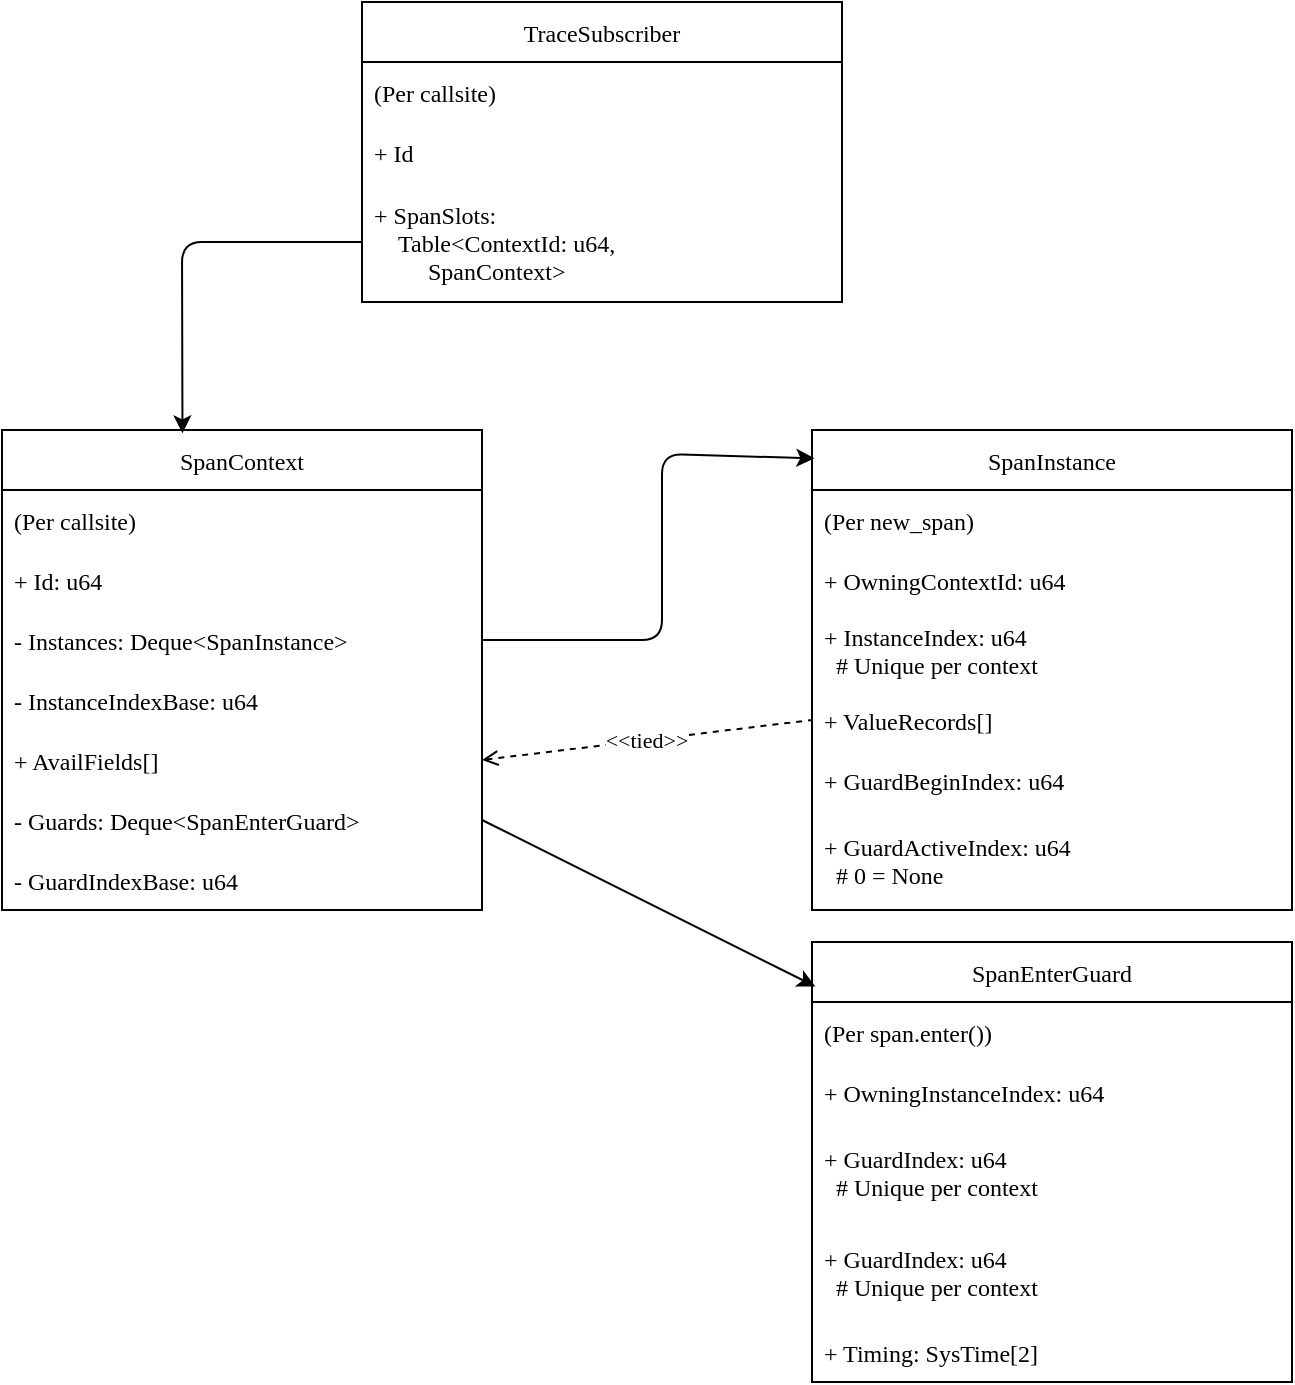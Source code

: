 <mxfile>
    <diagram id="pQlmIpJ8IYanK10ipWJB" name="Classes">
        <mxGraphModel dx="565" dy="806" grid="1" gridSize="10" guides="1" tooltips="1" connect="1" arrows="1" fold="1" page="1" pageScale="1" pageWidth="1169" pageHeight="827" math="0" shadow="0">
            <root>
                <mxCell id="0"/>
                <mxCell id="1" parent="0"/>
                <mxCell id="4" value="SpanContext" style="swimlane;fontStyle=0;childLayout=stackLayout;horizontal=1;startSize=30;horizontalStack=0;resizeParent=1;resizeParentMax=0;resizeLast=0;collapsible=1;marginBottom=0;fontFamily=Lucida Console;" parent="1" vertex="1">
                    <mxGeometry x="60" y="294" width="240" height="240" as="geometry"/>
                </mxCell>
                <mxCell id="5" value="(Per callsite)" style="text;strokeColor=none;fillColor=none;align=left;verticalAlign=middle;spacingLeft=4;spacingRight=4;overflow=hidden;points=[[0,0.5],[1,0.5]];portConstraint=eastwest;rotatable=0;fontFamily=Lucida Console;" parent="4" vertex="1">
                    <mxGeometry y="30" width="240" height="30" as="geometry"/>
                </mxCell>
                <mxCell id="6" value="+ Id: u64" style="text;strokeColor=none;fillColor=none;align=left;verticalAlign=middle;spacingLeft=4;spacingRight=4;overflow=hidden;points=[[0,0.5],[1,0.5]];portConstraint=eastwest;rotatable=0;fontFamily=Lucida Console;" parent="4" vertex="1">
                    <mxGeometry y="60" width="240" height="30" as="geometry"/>
                </mxCell>
                <mxCell id="7" value="- Instances: Deque&lt;SpanInstance&gt;" style="text;strokeColor=none;fillColor=none;align=left;verticalAlign=middle;spacingLeft=4;spacingRight=4;overflow=hidden;points=[[0,0.5],[1,0.5]];portConstraint=eastwest;rotatable=0;fontFamily=Lucida Console;" parent="4" vertex="1">
                    <mxGeometry y="90" width="240" height="30" as="geometry"/>
                </mxCell>
                <mxCell id="44" value="- InstanceIndexBase: u64" style="text;strokeColor=none;fillColor=none;align=left;verticalAlign=middle;spacingLeft=4;spacingRight=4;overflow=hidden;points=[[0,0.5],[1,0.5]];portConstraint=eastwest;rotatable=0;fontFamily=Lucida Console;" parent="4" vertex="1">
                    <mxGeometry y="120" width="240" height="30" as="geometry"/>
                </mxCell>
                <mxCell id="50" value="+ AvailFields[]" style="text;strokeColor=none;fillColor=none;align=left;verticalAlign=middle;spacingLeft=4;spacingRight=4;overflow=hidden;points=[[0,0.5],[1,0.5]];portConstraint=eastwest;rotatable=0;fontFamily=Lucida Console;" parent="4" vertex="1">
                    <mxGeometry y="150" width="240" height="30" as="geometry"/>
                </mxCell>
                <mxCell id="53" value="- Guards: Deque&lt;SpanEnterGuard&gt;" style="text;strokeColor=none;fillColor=none;align=left;verticalAlign=middle;spacingLeft=4;spacingRight=4;overflow=hidden;points=[[0,0.5],[1,0.5]];portConstraint=eastwest;rotatable=0;fontFamily=Lucida Console;" parent="4" vertex="1">
                    <mxGeometry y="180" width="240" height="30" as="geometry"/>
                </mxCell>
                <mxCell id="U8rJYRz55noAvuklc1bf-66" value="- GuardIndexBase: u64" style="text;strokeColor=none;fillColor=none;align=left;verticalAlign=middle;spacingLeft=4;spacingRight=4;overflow=hidden;points=[[0,0.5],[1,0.5]];portConstraint=eastwest;rotatable=0;fontFamily=Lucida Console;" parent="4" vertex="1">
                    <mxGeometry y="210" width="240" height="30" as="geometry"/>
                </mxCell>
                <mxCell id="10" value="SpanInstance" style="swimlane;fontStyle=0;childLayout=stackLayout;horizontal=1;startSize=30;horizontalStack=0;resizeParent=1;resizeParentMax=0;resizeLast=0;collapsible=1;marginBottom=0;fontFamily=Lucida Console;" parent="1" vertex="1">
                    <mxGeometry x="465" y="294" width="240" height="240" as="geometry"/>
                </mxCell>
                <mxCell id="11" value="(Per new_span)" style="text;strokeColor=none;fillColor=none;align=left;verticalAlign=middle;spacingLeft=4;spacingRight=4;overflow=hidden;points=[[0,0.5],[1,0.5]];portConstraint=eastwest;rotatable=0;fontFamily=Lucida Console;" parent="10" vertex="1">
                    <mxGeometry y="30" width="240" height="30" as="geometry"/>
                </mxCell>
                <mxCell id="12" value="+ OwningContextId: u64" style="text;strokeColor=none;fillColor=none;align=left;verticalAlign=middle;spacingLeft=4;spacingRight=4;overflow=hidden;points=[[0,0.5],[1,0.5]];portConstraint=eastwest;rotatable=0;fontFamily=Lucida Console;" parent="10" vertex="1">
                    <mxGeometry y="60" width="240" height="30" as="geometry"/>
                </mxCell>
                <mxCell id="13" value="+ InstanceIndex: u64&#10;  # Unique per context" style="text;strokeColor=none;fillColor=none;align=left;verticalAlign=middle;spacingLeft=4;spacingRight=4;overflow=hidden;points=[[0,0.5],[1,0.5]];portConstraint=eastwest;rotatable=0;fontFamily=Lucida Console;" parent="10" vertex="1">
                    <mxGeometry y="90" width="240" height="40" as="geometry"/>
                </mxCell>
                <mxCell id="48" value="+ ValueRecords[]" style="text;strokeColor=none;fillColor=none;align=left;verticalAlign=middle;spacingLeft=4;spacingRight=4;overflow=hidden;points=[[0,0.5],[1,0.5]];portConstraint=eastwest;rotatable=0;fontFamily=Lucida Console;" parent="10" vertex="1">
                    <mxGeometry y="130" width="240" height="30" as="geometry"/>
                </mxCell>
                <mxCell id="64" value="+ GuardBeginIndex: u64" style="text;strokeColor=none;fillColor=none;align=left;verticalAlign=middle;spacingLeft=4;spacingRight=4;overflow=hidden;points=[[0,0.5],[1,0.5]];portConstraint=eastwest;rotatable=0;fontFamily=Lucida Console;" parent="10" vertex="1">
                    <mxGeometry y="160" width="240" height="30" as="geometry"/>
                </mxCell>
                <mxCell id="65" value="+ GuardActiveIndex: u64 &#10;  # 0 = None" style="text;strokeColor=none;fillColor=none;align=left;verticalAlign=middle;spacingLeft=4;spacingRight=4;overflow=hidden;points=[[0,0.5],[1,0.5]];portConstraint=eastwest;rotatable=0;fontFamily=Lucida Console;" parent="10" vertex="1">
                    <mxGeometry y="190" width="240" height="50" as="geometry"/>
                </mxCell>
                <mxCell id="19" value="TraceSubscriber" style="swimlane;fontStyle=0;childLayout=stackLayout;horizontal=1;startSize=30;horizontalStack=0;resizeParent=1;resizeParentMax=0;resizeLast=0;collapsible=1;marginBottom=0;fontFamily=Lucida Console;" parent="1" vertex="1">
                    <mxGeometry x="240" y="80" width="240" height="150" as="geometry"/>
                </mxCell>
                <mxCell id="20" value="(Per callsite)" style="text;strokeColor=none;fillColor=none;align=left;verticalAlign=middle;spacingLeft=4;spacingRight=4;overflow=hidden;points=[[0,0.5],[1,0.5]];portConstraint=eastwest;rotatable=0;fontFamily=Lucida Console;" parent="19" vertex="1">
                    <mxGeometry y="30" width="240" height="30" as="geometry"/>
                </mxCell>
                <mxCell id="21" value="+ Id" style="text;strokeColor=none;fillColor=none;align=left;verticalAlign=middle;spacingLeft=4;spacingRight=4;overflow=hidden;points=[[0,0.5],[1,0.5]];portConstraint=eastwest;rotatable=0;fontFamily=Lucida Console;" parent="19" vertex="1">
                    <mxGeometry y="60" width="240" height="30" as="geometry"/>
                </mxCell>
                <mxCell id="22" value="+ SpanSlots: &#10;    Table&lt;ContextId: u64,&#10;          SpanContext&gt;        " style="text;strokeColor=none;fillColor=none;align=left;verticalAlign=middle;spacingLeft=4;spacingRight=4;overflow=hidden;points=[[0,0.5],[1,0.5]];portConstraint=eastwest;rotatable=0;fontFamily=Lucida Console;dashed=1;perimeterSpacing=0;" parent="19" vertex="1">
                    <mxGeometry y="90" width="240" height="60" as="geometry"/>
                </mxCell>
                <mxCell id="51" value="&amp;lt;&amp;lt;tied&amp;gt;&amp;gt;" style="edgeStyle=none;html=1;entryX=0;entryY=0.5;entryDx=0;entryDy=0;dashed=1;fontFamily=Lucida Console;startFill=0;endArrow=none;endFill=0;startArrow=open;exitX=1;exitY=0.5;exitDx=0;exitDy=0;" parent="1" source="50" target="48" edge="1">
                    <mxGeometry relative="1" as="geometry"/>
                </mxCell>
                <mxCell id="55" value="SpanEnterGuard" style="swimlane;fontStyle=0;childLayout=stackLayout;horizontal=1;startSize=30;horizontalStack=0;resizeParent=1;resizeParentMax=0;resizeLast=0;collapsible=1;marginBottom=0;fontFamily=Lucida Console;" parent="1" vertex="1">
                    <mxGeometry x="465" y="550" width="240" height="220" as="geometry"/>
                </mxCell>
                <mxCell id="56" value="(Per span.enter())" style="text;strokeColor=none;fillColor=none;align=left;verticalAlign=middle;spacingLeft=4;spacingRight=4;overflow=hidden;points=[[0,0.5],[1,0.5]];portConstraint=eastwest;rotatable=0;fontFamily=Lucida Console;" parent="55" vertex="1">
                    <mxGeometry y="30" width="240" height="30" as="geometry"/>
                </mxCell>
                <mxCell id="61" value="+ OwningInstanceIndex: u64" style="text;strokeColor=none;fillColor=none;align=left;verticalAlign=middle;spacingLeft=4;spacingRight=4;overflow=hidden;points=[[0,0.5],[1,0.5]];portConstraint=eastwest;rotatable=0;fontFamily=Lucida Console;" parent="55" vertex="1">
                    <mxGeometry y="60" width="240" height="30" as="geometry"/>
                </mxCell>
                <mxCell id="60" value="+ GuardIndex: u64 &#10;  # Unique per context" style="text;strokeColor=none;fillColor=none;align=left;verticalAlign=middle;spacingLeft=4;spacingRight=4;overflow=hidden;points=[[0,0.5],[1,0.5]];portConstraint=eastwest;rotatable=0;fontFamily=Lucida Console;" parent="55" vertex="1">
                    <mxGeometry y="90" width="240" height="50" as="geometry"/>
                </mxCell>
                <mxCell id="U8rJYRz55noAvuklc1bf-71" value="+ GuardIndex: u64 &#10;  # Unique per context" style="text;strokeColor=none;fillColor=none;align=left;verticalAlign=middle;spacingLeft=4;spacingRight=4;overflow=hidden;points=[[0,0.5],[1,0.5]];portConstraint=eastwest;rotatable=0;fontFamily=Lucida Console;" parent="55" vertex="1">
                    <mxGeometry y="140" width="240" height="50" as="geometry"/>
                </mxCell>
                <mxCell id="U8rJYRz55noAvuklc1bf-72" value="+ Timing: SysTime[2]" style="text;strokeColor=none;fillColor=none;align=left;verticalAlign=middle;spacingLeft=4;spacingRight=4;overflow=hidden;points=[[0,0.5],[1,0.5]];portConstraint=eastwest;rotatable=0;fontFamily=Lucida Console;" parent="55" vertex="1">
                    <mxGeometry y="190" width="240" height="30" as="geometry"/>
                </mxCell>
                <mxCell id="U8rJYRz55noAvuklc1bf-68" style="edgeStyle=none;html=1;exitX=1;exitY=0.5;exitDx=0;exitDy=0;entryX=0.005;entryY=0.059;entryDx=0;entryDy=0;entryPerimeter=0;fontFamily=Lucida Console;endArrow=classic;endFill=1;" parent="1" source="7" target="10" edge="1">
                    <mxGeometry relative="1" as="geometry">
                        <Array as="points">
                            <mxPoint x="390" y="399"/>
                            <mxPoint x="390" y="306"/>
                        </Array>
                    </mxGeometry>
                </mxCell>
                <mxCell id="U8rJYRz55noAvuklc1bf-69" style="edgeStyle=none;html=1;exitX=1;exitY=0.5;exitDx=0;exitDy=0;entryX=0.007;entryY=0.101;entryDx=0;entryDy=0;entryPerimeter=0;fontFamily=Lucida Console;endArrow=classic;endFill=1;" parent="1" source="53" target="55" edge="1">
                    <mxGeometry relative="1" as="geometry"/>
                </mxCell>
                <mxCell id="U8rJYRz55noAvuklc1bf-70" style="edgeStyle=none;html=1;entryX=0.376;entryY=0.007;entryDx=0;entryDy=0;entryPerimeter=0;fontFamily=Lucida Console;endArrow=classic;endFill=1;exitX=0;exitY=0.5;exitDx=0;exitDy=0;" parent="1" source="22" target="4" edge="1">
                    <mxGeometry relative="1" as="geometry">
                        <Array as="points">
                            <mxPoint x="150" y="200"/>
                        </Array>
                    </mxGeometry>
                </mxCell>
            </root>
        </mxGraphModel>
    </diagram>
    <diagram id="8whLHvzPgUOjQ3z2aK4g" name="View">
        <mxGraphModel dx="524" dy="522" grid="1" gridSize="10" guides="1" tooltips="1" connect="1" arrows="1" fold="1" page="1" pageScale="1" pageWidth="1169" pageHeight="827" math="0" shadow="0">
            <root>
                <mxCell id="jIJrQ6zMe0PSYJjzpbTq-0"/>
                <mxCell id="jIJrQ6zMe0PSYJjzpbTq-1" parent="jIJrQ6zMe0PSYJjzpbTq-0"/>
                <mxCell id="lctqYJYSWqH1PHRyYjuy-1" value="20yy-mm-dd HH:MM:SS.SSS" style="endArrow=none;dashed=1;html=1;dashPattern=1 3;strokeWidth=2;fontFamily=Lucida Console;" parent="jIJrQ6zMe0PSYJjzpbTq-1" edge="1">
                    <mxGeometry width="50" height="50" relative="1" as="geometry">
                        <mxPoint x="120" y="160" as="sourcePoint"/>
                        <mxPoint x="500" y="160" as="targetPoint"/>
                    </mxGeometry>
                </mxCell>
                <mxCell id="lctqYJYSWqH1PHRyYjuy-2" value="On mouse up:&lt;br&gt;Shows time distance&lt;br&gt;from last event" style="shape=parallelogram;perimeter=parallelogramPerimeter;whiteSpace=wrap;html=1;fixedSize=1;fontFamily=Lucida Console;strokeColor=default;" parent="jIJrQ6zMe0PSYJjzpbTq-1" vertex="1">
                    <mxGeometry x="420" y="100" width="190" height="50" as="geometry"/>
                </mxCell>
                <mxCell id="lctqYJYSWqH1PHRyYjuy-3" value="&amp;lt;module&amp;gt; info: &amp;lt;log/event message here&amp;gt;" style="shape=callout;whiteSpace=wrap;html=1;perimeter=calloutPerimeter;fontFamily=Lucida Console;strokeColor=default;base=10;size=10;position=0.5;align=left;" parent="jIJrQ6zMe0PSYJjzpbTq-1" vertex="1">
                    <mxGeometry x="220" y="180" width="380" height="30" as="geometry"/>
                </mxCell>
                <mxCell id="lctqYJYSWqH1PHRyYjuy-4" value="HH:MM:SS.SSS" style="text;html=1;strokeColor=none;fillColor=none;align=left;verticalAlign=middle;whiteSpace=wrap;rounded=0;fontFamily=Lucida Console;" parent="jIJrQ6zMe0PSYJjzpbTq-1" vertex="1">
                    <mxGeometry x="120" y="180" width="90" height="20" as="geometry"/>
                </mxCell>
                <mxCell id="lctqYJYSWqH1PHRyYjuy-5" value="20yy-mm-dd HH:MM:SS.SSS" style="endArrow=none;dashed=1;html=1;dashPattern=1 3;strokeWidth=2;fontFamily=Lucida Console;" parent="jIJrQ6zMe0PSYJjzpbTq-1" edge="1">
                    <mxGeometry width="50" height="50" relative="1" as="geometry">
                        <mxPoint x="120" y="280" as="sourcePoint"/>
                        <mxPoint x="500" y="280" as="targetPoint"/>
                    </mxGeometry>
                </mxCell>
                <mxCell id="lctqYJYSWqH1PHRyYjuy-6" value="&amp;lt;module&amp;gt;&amp;nbsp;info: &amp;lt;log/event message here&amp;gt;" style="shape=callout;whiteSpace=wrap;html=1;perimeter=calloutPerimeter;fontFamily=Lucida Console;strokeColor=default;base=10;size=10;position=0.5;align=left;" parent="jIJrQ6zMe0PSYJjzpbTq-1" vertex="1">
                    <mxGeometry x="220" y="220" width="380" height="30" as="geometry"/>
                </mxCell>
                <mxCell id="lctqYJYSWqH1PHRyYjuy-7" value="" style="triangle;whiteSpace=wrap;html=1;fontFamily=Lucida Console;strokeColor=#A50040;fillColor=#d80073;fontColor=#ffffff;" parent="jIJrQ6zMe0PSYJjzpbTq-1" vertex="1">
                    <mxGeometry x="585" y="225" width="10" height="10" as="geometry"/>
                </mxCell>
                <mxCell id="lctqYJYSWqH1PHRyYjuy-8" value="HH:MM:SS.SSS" style="text;html=1;strokeColor=none;fillColor=none;align=left;verticalAlign=middle;whiteSpace=wrap;rounded=0;fontFamily=Lucida Console;" parent="jIJrQ6zMe0PSYJjzpbTq-1" vertex="1">
                    <mxGeometry x="120" y="220" width="100" height="20" as="geometry"/>
                </mxCell>
                <mxCell id="lctqYJYSWqH1PHRyYjuy-9" value="(Focus span; if event is not global)" style="text;html=1;strokeColor=none;fillColor=none;align=left;verticalAlign=middle;whiteSpace=wrap;rounded=0;fontFamily=Lucida Console;" parent="jIJrQ6zMe0PSYJjzpbTq-1" vertex="1">
                    <mxGeometry x="510" y="240" width="290" height="20" as="geometry"/>
                </mxCell>
                <mxCell id="lctqYJYSWqH1PHRyYjuy-11" value="# When day changes ..." style="text;html=1;strokeColor=none;fillColor=none;align=left;verticalAlign=middle;whiteSpace=wrap;rounded=0;fontFamily=Lucida Console;" parent="jIJrQ6zMe0PSYJjzpbTq-1" vertex="1">
                    <mxGeometry x="510" y="270" width="290" height="20" as="geometry"/>
                </mxCell>
                <mxCell id="lctqYJYSWqH1PHRyYjuy-12" value=":: EVENT VIEW ::" style="text;html=1;strokeColor=none;fillColor=none;align=left;verticalAlign=middle;whiteSpace=wrap;rounded=0;fontFamily=Lucida Console;" parent="jIJrQ6zMe0PSYJjzpbTq-1" vertex="1">
                    <mxGeometry x="120" y="110" width="160" height="20" as="geometry"/>
                </mxCell>
                <mxCell id="lctqYJYSWqH1PHRyYjuy-14" value="&amp;lt;module&amp;gt;&amp;nbsp;info: &amp;lt;log/event message here&amp;gt;" style="shape=callout;whiteSpace=wrap;html=1;perimeter=calloutPerimeter;fontFamily=Lucida Console;strokeColor=default;base=10;size=10;position=0.5;align=left;" parent="jIJrQ6zMe0PSYJjzpbTq-1" vertex="1">
                    <mxGeometry x="220" y="300" width="380" height="30" as="geometry"/>
                </mxCell>
                <mxCell id="lctqYJYSWqH1PHRyYjuy-15" value="HH:MM:SS.SSS" style="text;html=1;strokeColor=none;fillColor=none;align=left;verticalAlign=middle;whiteSpace=wrap;rounded=0;fontFamily=Lucida Console;" parent="jIJrQ6zMe0PSYJjzpbTq-1" vertex="1">
                    <mxGeometry x="120" y="300" width="100" height="20" as="geometry"/>
                </mxCell>
                <mxCell id="lctqYJYSWqH1PHRyYjuy-16" value=":: Span View ::" style="text;html=1;strokeColor=none;fillColor=none;align=left;verticalAlign=middle;whiteSpace=wrap;rounded=0;fontFamily=Lucida Console;" parent="jIJrQ6zMe0PSYJjzpbTq-1" vertex="1">
                    <mxGeometry x="120" y="404" width="160" height="20" as="geometry"/>
                </mxCell>
                <mxCell id="yIPLFvmAb2gzOuEUs1av-0" value="&lt;font face=&quot;Lucida Console&quot;&gt;Timeline (Real Time)&lt;/font&gt;" style="endArrow=classic;html=1;dashed=1;endFill=1;" parent="jIJrQ6zMe0PSYJjzpbTq-1" edge="1">
                    <mxGeometry width="50" height="50" relative="1" as="geometry">
                        <mxPoint x="120" y="440" as="sourcePoint"/>
                        <mxPoint x="680" y="440" as="targetPoint"/>
                    </mxGeometry>
                </mxCell>
                <mxCell id="yIPLFvmAb2gzOuEUs1av-1" value="&lt;font face=&quot;Lucida Console&quot;&gt;Root Span Instance Enter Guard&lt;/font&gt;" style="endArrow=none;html=1;" parent="jIJrQ6zMe0PSYJjzpbTq-1" edge="1">
                    <mxGeometry width="50" height="50" relative="1" as="geometry">
                        <mxPoint x="120" y="520" as="sourcePoint"/>
                        <mxPoint x="530" y="520" as="targetPoint"/>
                    </mxGeometry>
                </mxCell>
                <mxCell id="yIPLFvmAb2gzOuEUs1av-3" value="&lt;font face=&quot;Lucida Console&quot;&gt;SubSpan&lt;/font&gt;" style="endArrow=none;html=1;" parent="jIJrQ6zMe0PSYJjzpbTq-1" edge="1">
                    <mxGeometry width="50" height="50" relative="1" as="geometry">
                        <mxPoint x="140" y="540" as="sourcePoint"/>
                        <mxPoint x="330" y="540" as="targetPoint"/>
                    </mxGeometry>
                </mxCell>
                <mxCell id="yIPLFvmAb2gzOuEUs1av-5" value="&lt;font face=&quot;Lucida Console&quot;&gt;Non-Enter, Alive&lt;/font&gt;" style="endArrow=none;html=1;dashed=1;" parent="jIJrQ6zMe0PSYJjzpbTq-1" edge="1">
                    <mxGeometry width="50" height="50" relative="1" as="geometry">
                        <mxPoint x="680" y="520" as="sourcePoint"/>
                        <mxPoint x="530" y="520" as="targetPoint"/>
                    </mxGeometry>
                </mxCell>
                <mxCell id="yIPLFvmAb2gzOuEUs1av-6" value="&lt;font face=&quot;Lucida Console&quot;&gt;FollowSpan&lt;/font&gt;" style="endArrow=none;html=1;" parent="jIJrQ6zMe0PSYJjzpbTq-1" edge="1">
                    <mxGeometry width="50" height="50" relative="1" as="geometry">
                        <mxPoint x="350" y="650" as="sourcePoint"/>
                        <mxPoint x="650" y="650" as="targetPoint"/>
                    </mxGeometry>
                </mxCell>
                <mxCell id="yIPLFvmAb2gzOuEUs1av-7" value="&lt;font face=&quot;Lucida Console&quot;&gt;SubSubSpan&lt;/font&gt;" style="endArrow=none;html=1;" parent="jIJrQ6zMe0PSYJjzpbTq-1" edge="1">
                    <mxGeometry width="50" height="50" relative="1" as="geometry">
                        <mxPoint x="150" y="560" as="sourcePoint"/>
                        <mxPoint x="240" y="560" as="targetPoint"/>
                    </mxGeometry>
                </mxCell>
                <mxCell id="yIPLFvmAb2gzOuEUs1av-8" value="Mouse Up:&lt;br&gt;Show Records" style="shape=callout;whiteSpace=wrap;html=1;perimeter=calloutPerimeter;fontFamily=Lucida Console;size=10;position=0.5;direction=west;" parent="jIJrQ6zMe0PSYJjzpbTq-1" vertex="1">
                    <mxGeometry x="100" y="580" width="120" height="80" as="geometry"/>
                </mxCell>
                <mxCell id="yIPLFvmAb2gzOuEUs1av-9" value="&lt;font face=&quot;Lucida Console&quot;&gt;SubSpan 1&lt;/font&gt;" style="endArrow=none;html=1;" parent="jIJrQ6zMe0PSYJjzpbTq-1" edge="1">
                    <mxGeometry width="50" height="50" relative="1" as="geometry">
                        <mxPoint x="370" y="670" as="sourcePoint"/>
                        <mxPoint x="495" y="670" as="targetPoint"/>
                    </mxGeometry>
                </mxCell>
                <mxCell id="yIPLFvmAb2gzOuEUs1av-10" value="&lt;font face=&quot;Lucida Console&quot;&gt;Non-Enter, Dead&lt;/font&gt;" style="endArrow=none;html=1;dashed=1;dashPattern=1 1;" parent="jIJrQ6zMe0PSYJjzpbTq-1" edge="1">
                    <mxGeometry width="50" height="50" relative="1" as="geometry">
                        <mxPoint x="680" y="560" as="sourcePoint"/>
                        <mxPoint x="240" y="560" as="targetPoint"/>
                    </mxGeometry>
                </mxCell>
                <mxCell id="yIPLFvmAb2gzOuEUs1av-11" value="One vertical line per call site.&lt;br&gt;If multiple instance for same instance coexist under same parent,&lt;br&gt;multiple subspan expands to lines" style="text;html=1;strokeColor=none;fillColor=none;align=left;verticalAlign=middle;whiteSpace=wrap;rounded=0;fontFamily=Lucida Console;" parent="jIJrQ6zMe0PSYJjzpbTq-1" vertex="1">
                    <mxGeometry x="690" y="530" width="270" height="60" as="geometry"/>
                </mxCell>
                <mxCell id="yIPLFvmAb2gzOuEUs1av-12" value="&lt;font face=&quot;Lucida Console&quot;&gt;SubSpan 2&lt;/font&gt;" style="endArrow=none;html=1;" parent="jIJrQ6zMe0PSYJjzpbTq-1" edge="1">
                    <mxGeometry width="50" height="50" relative="1" as="geometry">
                        <mxPoint x="380" y="689.76" as="sourcePoint"/>
                        <mxPoint x="560" y="690" as="targetPoint"/>
                    </mxGeometry>
                </mxCell>
                <mxCell id="yIPLFvmAb2gzOuEUs1av-13" value="&lt;font face=&quot;Lucida Console&quot;&gt;SubSpan 3&lt;/font&gt;" style="endArrow=none;html=1;" parent="jIJrQ6zMe0PSYJjzpbTq-1" edge="1">
                    <mxGeometry width="50" height="50" relative="1" as="geometry">
                        <mxPoint x="380" y="710" as="sourcePoint"/>
                        <mxPoint x="540" y="710" as="targetPoint"/>
                    </mxGeometry>
                </mxCell>
                <mxCell id="yIPLFvmAb2gzOuEUs1av-14" value="&lt;font face=&quot;Lucida Console&quot;&gt;SubSpan 4&lt;/font&gt;" style="endArrow=none;html=1;" parent="jIJrQ6zMe0PSYJjzpbTq-1" edge="1">
                    <mxGeometry width="50" height="50" relative="1" as="geometry">
                        <mxPoint x="370" y="730" as="sourcePoint"/>
                        <mxPoint x="530" y="730" as="targetPoint"/>
                    </mxGeometry>
                </mxCell>
                <mxCell id="yIPLFvmAb2gzOuEUs1av-15" value="" style="endArrow=none;dashed=1;html=1;dashPattern=1 3;strokeWidth=2;fontFamily=Lucida Console;" parent="jIJrQ6zMe0PSYJjzpbTq-1" edge="1">
                    <mxGeometry width="50" height="50" relative="1" as="geometry">
                        <mxPoint x="570" y="750" as="sourcePoint"/>
                        <mxPoint x="570" y="660" as="targetPoint"/>
                    </mxGeometry>
                </mxCell>
                <mxCell id="yIPLFvmAb2gzOuEUs1av-16" value="&lt;font face=&quot;Lucida Console&quot;&gt;Collapsed another root span&lt;/font&gt;" style="endArrow=none;html=1;" parent="jIJrQ6zMe0PSYJjzpbTq-1" edge="1">
                    <mxGeometry width="50" height="50" relative="1" as="geometry">
                        <mxPoint x="210" y="790" as="sourcePoint"/>
                        <mxPoint x="620" y="790" as="targetPoint"/>
                    </mxGeometry>
                </mxCell>
                <mxCell id="yIPLFvmAb2gzOuEUs1av-17" value="" style="endArrow=none;dashed=1;html=1;dashPattern=1 3;strokeWidth=2;fontFamily=Lucida Console;" parent="jIJrQ6zMe0PSYJjzpbTq-1" edge="1">
                    <mxGeometry width="50" height="50" relative="1" as="geometry">
                        <mxPoint x="330" y="540" as="sourcePoint"/>
                        <mxPoint x="350" y="650" as="targetPoint"/>
                    </mxGeometry>
                </mxCell>
                <mxCell id="yIPLFvmAb2gzOuEUs1av-18" value="Once followed, it elevates to become sibling of its parent." style="text;html=1;strokeColor=none;fillColor=none;align=left;verticalAlign=middle;whiteSpace=wrap;rounded=0;fontFamily=Lucida Console;" parent="jIJrQ6zMe0PSYJjzpbTq-1" vertex="1">
                    <mxGeometry x="660" y="630" width="270" height="50" as="geometry"/>
                </mxCell>
            </root>
        </mxGraphModel>
    </diagram>
</mxfile>